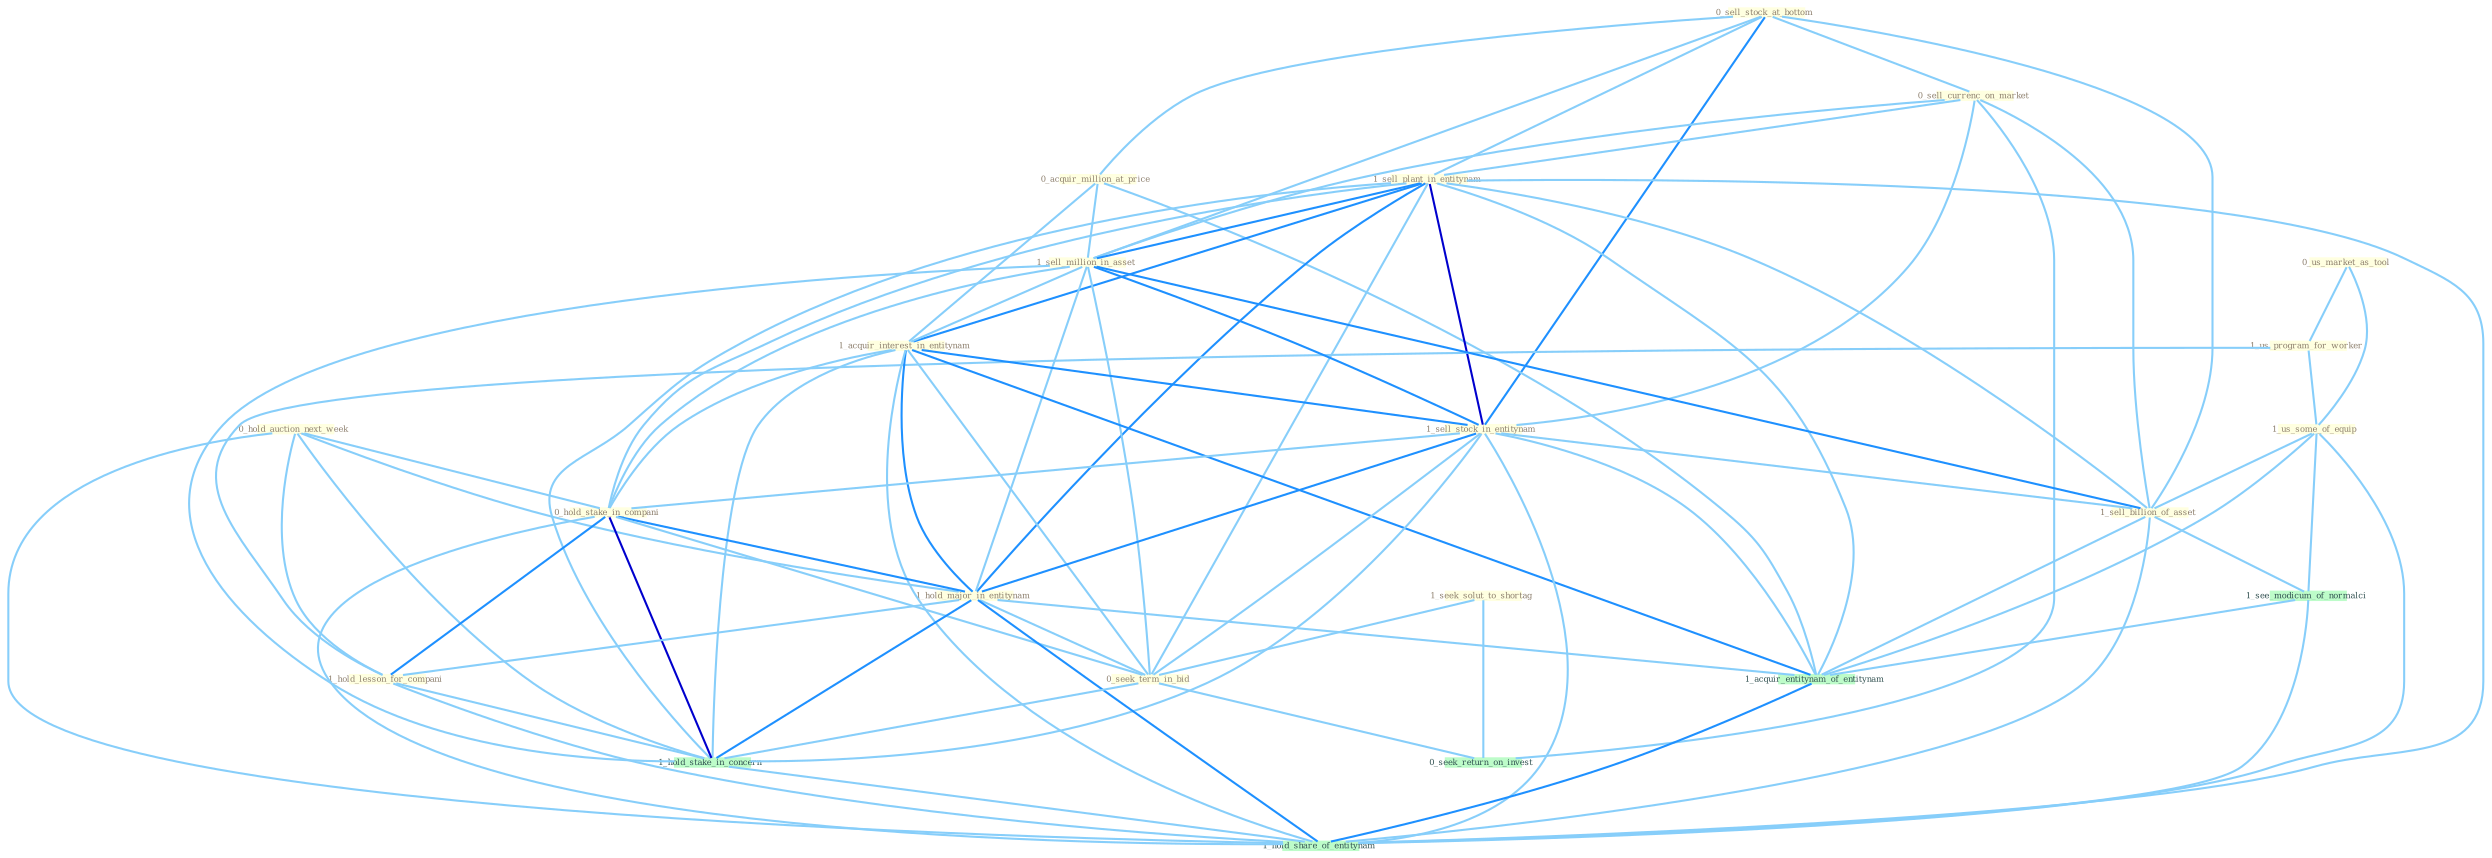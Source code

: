 Graph G{ 
    node
    [shape=polygon,style=filled,width=.5,height=.06,color="#BDFCC9",fixedsize=true,fontsize=4,
    fontcolor="#2f4f4f"];
    {node
    [color="#ffffe0", fontcolor="#8b7d6b"] "0_hold_auction_next_week " "0_sell_stock_at_bottom " "0_acquir_million_at_price " "0_us_market_as_tool " "0_sell_currenc_on_market " "1_sell_plant_in_entitynam " "1_us_program_for_worker " "1_sell_million_in_asset " "1_acquir_interest_in_entitynam " "1_sell_stock_in_entitynam " "1_seek_solut_to_shortag " "0_hold_stake_in_compani " "1_hold_major_in_entitynam " "1_us_some_of_equip " "0_seek_term_in_bid " "1_hold_lesson_for_compani " "1_sell_billion_of_asset "}
{node [color="#fff0f5", fontcolor="#b22222"]}
edge [color="#B0E2FF"];

	"0_hold_auction_next_week " -- "0_hold_stake_in_compani " [w="1", color="#87cefa" ];
	"0_hold_auction_next_week " -- "1_hold_major_in_entitynam " [w="1", color="#87cefa" ];
	"0_hold_auction_next_week " -- "1_hold_lesson_for_compani " [w="1", color="#87cefa" ];
	"0_hold_auction_next_week " -- "1_hold_stake_in_concern " [w="1", color="#87cefa" ];
	"0_hold_auction_next_week " -- "1_hold_share_of_entitynam " [w="1", color="#87cefa" ];
	"0_sell_stock_at_bottom " -- "0_acquir_million_at_price " [w="1", color="#87cefa" ];
	"0_sell_stock_at_bottom " -- "0_sell_currenc_on_market " [w="1", color="#87cefa" ];
	"0_sell_stock_at_bottom " -- "1_sell_plant_in_entitynam " [w="1", color="#87cefa" ];
	"0_sell_stock_at_bottom " -- "1_sell_million_in_asset " [w="1", color="#87cefa" ];
	"0_sell_stock_at_bottom " -- "1_sell_stock_in_entitynam " [w="2", color="#1e90ff" , len=0.8];
	"0_sell_stock_at_bottom " -- "1_sell_billion_of_asset " [w="1", color="#87cefa" ];
	"0_acquir_million_at_price " -- "1_sell_million_in_asset " [w="1", color="#87cefa" ];
	"0_acquir_million_at_price " -- "1_acquir_interest_in_entitynam " [w="1", color="#87cefa" ];
	"0_acquir_million_at_price " -- "1_acquir_entitynam_of_entitynam " [w="1", color="#87cefa" ];
	"0_us_market_as_tool " -- "1_us_program_for_worker " [w="1", color="#87cefa" ];
	"0_us_market_as_tool " -- "1_us_some_of_equip " [w="1", color="#87cefa" ];
	"0_sell_currenc_on_market " -- "1_sell_plant_in_entitynam " [w="1", color="#87cefa" ];
	"0_sell_currenc_on_market " -- "1_sell_million_in_asset " [w="1", color="#87cefa" ];
	"0_sell_currenc_on_market " -- "1_sell_stock_in_entitynam " [w="1", color="#87cefa" ];
	"0_sell_currenc_on_market " -- "1_sell_billion_of_asset " [w="1", color="#87cefa" ];
	"0_sell_currenc_on_market " -- "0_seek_return_on_invest " [w="1", color="#87cefa" ];
	"1_sell_plant_in_entitynam " -- "1_sell_million_in_asset " [w="2", color="#1e90ff" , len=0.8];
	"1_sell_plant_in_entitynam " -- "1_acquir_interest_in_entitynam " [w="2", color="#1e90ff" , len=0.8];
	"1_sell_plant_in_entitynam " -- "1_sell_stock_in_entitynam " [w="3", color="#0000cd" , len=0.6];
	"1_sell_plant_in_entitynam " -- "0_hold_stake_in_compani " [w="1", color="#87cefa" ];
	"1_sell_plant_in_entitynam " -- "1_hold_major_in_entitynam " [w="2", color="#1e90ff" , len=0.8];
	"1_sell_plant_in_entitynam " -- "0_seek_term_in_bid " [w="1", color="#87cefa" ];
	"1_sell_plant_in_entitynam " -- "1_sell_billion_of_asset " [w="1", color="#87cefa" ];
	"1_sell_plant_in_entitynam " -- "1_hold_stake_in_concern " [w="1", color="#87cefa" ];
	"1_sell_plant_in_entitynam " -- "1_acquir_entitynam_of_entitynam " [w="1", color="#87cefa" ];
	"1_sell_plant_in_entitynam " -- "1_hold_share_of_entitynam " [w="1", color="#87cefa" ];
	"1_us_program_for_worker " -- "1_us_some_of_equip " [w="1", color="#87cefa" ];
	"1_us_program_for_worker " -- "1_hold_lesson_for_compani " [w="1", color="#87cefa" ];
	"1_sell_million_in_asset " -- "1_acquir_interest_in_entitynam " [w="1", color="#87cefa" ];
	"1_sell_million_in_asset " -- "1_sell_stock_in_entitynam " [w="2", color="#1e90ff" , len=0.8];
	"1_sell_million_in_asset " -- "0_hold_stake_in_compani " [w="1", color="#87cefa" ];
	"1_sell_million_in_asset " -- "1_hold_major_in_entitynam " [w="1", color="#87cefa" ];
	"1_sell_million_in_asset " -- "0_seek_term_in_bid " [w="1", color="#87cefa" ];
	"1_sell_million_in_asset " -- "1_sell_billion_of_asset " [w="2", color="#1e90ff" , len=0.8];
	"1_sell_million_in_asset " -- "1_hold_stake_in_concern " [w="1", color="#87cefa" ];
	"1_acquir_interest_in_entitynam " -- "1_sell_stock_in_entitynam " [w="2", color="#1e90ff" , len=0.8];
	"1_acquir_interest_in_entitynam " -- "0_hold_stake_in_compani " [w="1", color="#87cefa" ];
	"1_acquir_interest_in_entitynam " -- "1_hold_major_in_entitynam " [w="2", color="#1e90ff" , len=0.8];
	"1_acquir_interest_in_entitynam " -- "0_seek_term_in_bid " [w="1", color="#87cefa" ];
	"1_acquir_interest_in_entitynam " -- "1_hold_stake_in_concern " [w="1", color="#87cefa" ];
	"1_acquir_interest_in_entitynam " -- "1_acquir_entitynam_of_entitynam " [w="2", color="#1e90ff" , len=0.8];
	"1_acquir_interest_in_entitynam " -- "1_hold_share_of_entitynam " [w="1", color="#87cefa" ];
	"1_sell_stock_in_entitynam " -- "0_hold_stake_in_compani " [w="1", color="#87cefa" ];
	"1_sell_stock_in_entitynam " -- "1_hold_major_in_entitynam " [w="2", color="#1e90ff" , len=0.8];
	"1_sell_stock_in_entitynam " -- "0_seek_term_in_bid " [w="1", color="#87cefa" ];
	"1_sell_stock_in_entitynam " -- "1_sell_billion_of_asset " [w="1", color="#87cefa" ];
	"1_sell_stock_in_entitynam " -- "1_hold_stake_in_concern " [w="1", color="#87cefa" ];
	"1_sell_stock_in_entitynam " -- "1_acquir_entitynam_of_entitynam " [w="1", color="#87cefa" ];
	"1_sell_stock_in_entitynam " -- "1_hold_share_of_entitynam " [w="1", color="#87cefa" ];
	"1_seek_solut_to_shortag " -- "0_seek_term_in_bid " [w="1", color="#87cefa" ];
	"1_seek_solut_to_shortag " -- "0_seek_return_on_invest " [w="1", color="#87cefa" ];
	"0_hold_stake_in_compani " -- "1_hold_major_in_entitynam " [w="2", color="#1e90ff" , len=0.8];
	"0_hold_stake_in_compani " -- "0_seek_term_in_bid " [w="1", color="#87cefa" ];
	"0_hold_stake_in_compani " -- "1_hold_lesson_for_compani " [w="2", color="#1e90ff" , len=0.8];
	"0_hold_stake_in_compani " -- "1_hold_stake_in_concern " [w="3", color="#0000cd" , len=0.6];
	"0_hold_stake_in_compani " -- "1_hold_share_of_entitynam " [w="1", color="#87cefa" ];
	"1_hold_major_in_entitynam " -- "0_seek_term_in_bid " [w="1", color="#87cefa" ];
	"1_hold_major_in_entitynam " -- "1_hold_lesson_for_compani " [w="1", color="#87cefa" ];
	"1_hold_major_in_entitynam " -- "1_hold_stake_in_concern " [w="2", color="#1e90ff" , len=0.8];
	"1_hold_major_in_entitynam " -- "1_acquir_entitynam_of_entitynam " [w="1", color="#87cefa" ];
	"1_hold_major_in_entitynam " -- "1_hold_share_of_entitynam " [w="2", color="#1e90ff" , len=0.8];
	"1_us_some_of_equip " -- "1_sell_billion_of_asset " [w="1", color="#87cefa" ];
	"1_us_some_of_equip " -- "1_see_modicum_of_normalci " [w="1", color="#87cefa" ];
	"1_us_some_of_equip " -- "1_acquir_entitynam_of_entitynam " [w="1", color="#87cefa" ];
	"1_us_some_of_equip " -- "1_hold_share_of_entitynam " [w="1", color="#87cefa" ];
	"0_seek_term_in_bid " -- "1_hold_stake_in_concern " [w="1", color="#87cefa" ];
	"0_seek_term_in_bid " -- "0_seek_return_on_invest " [w="1", color="#87cefa" ];
	"1_hold_lesson_for_compani " -- "1_hold_stake_in_concern " [w="1", color="#87cefa" ];
	"1_hold_lesson_for_compani " -- "1_hold_share_of_entitynam " [w="1", color="#87cefa" ];
	"1_sell_billion_of_asset " -- "1_see_modicum_of_normalci " [w="1", color="#87cefa" ];
	"1_sell_billion_of_asset " -- "1_acquir_entitynam_of_entitynam " [w="1", color="#87cefa" ];
	"1_sell_billion_of_asset " -- "1_hold_share_of_entitynam " [w="1", color="#87cefa" ];
	"1_hold_stake_in_concern " -- "1_hold_share_of_entitynam " [w="1", color="#87cefa" ];
	"1_see_modicum_of_normalci " -- "1_acquir_entitynam_of_entitynam " [w="1", color="#87cefa" ];
	"1_see_modicum_of_normalci " -- "1_hold_share_of_entitynam " [w="1", color="#87cefa" ];
	"1_acquir_entitynam_of_entitynam " -- "1_hold_share_of_entitynam " [w="2", color="#1e90ff" , len=0.8];
}